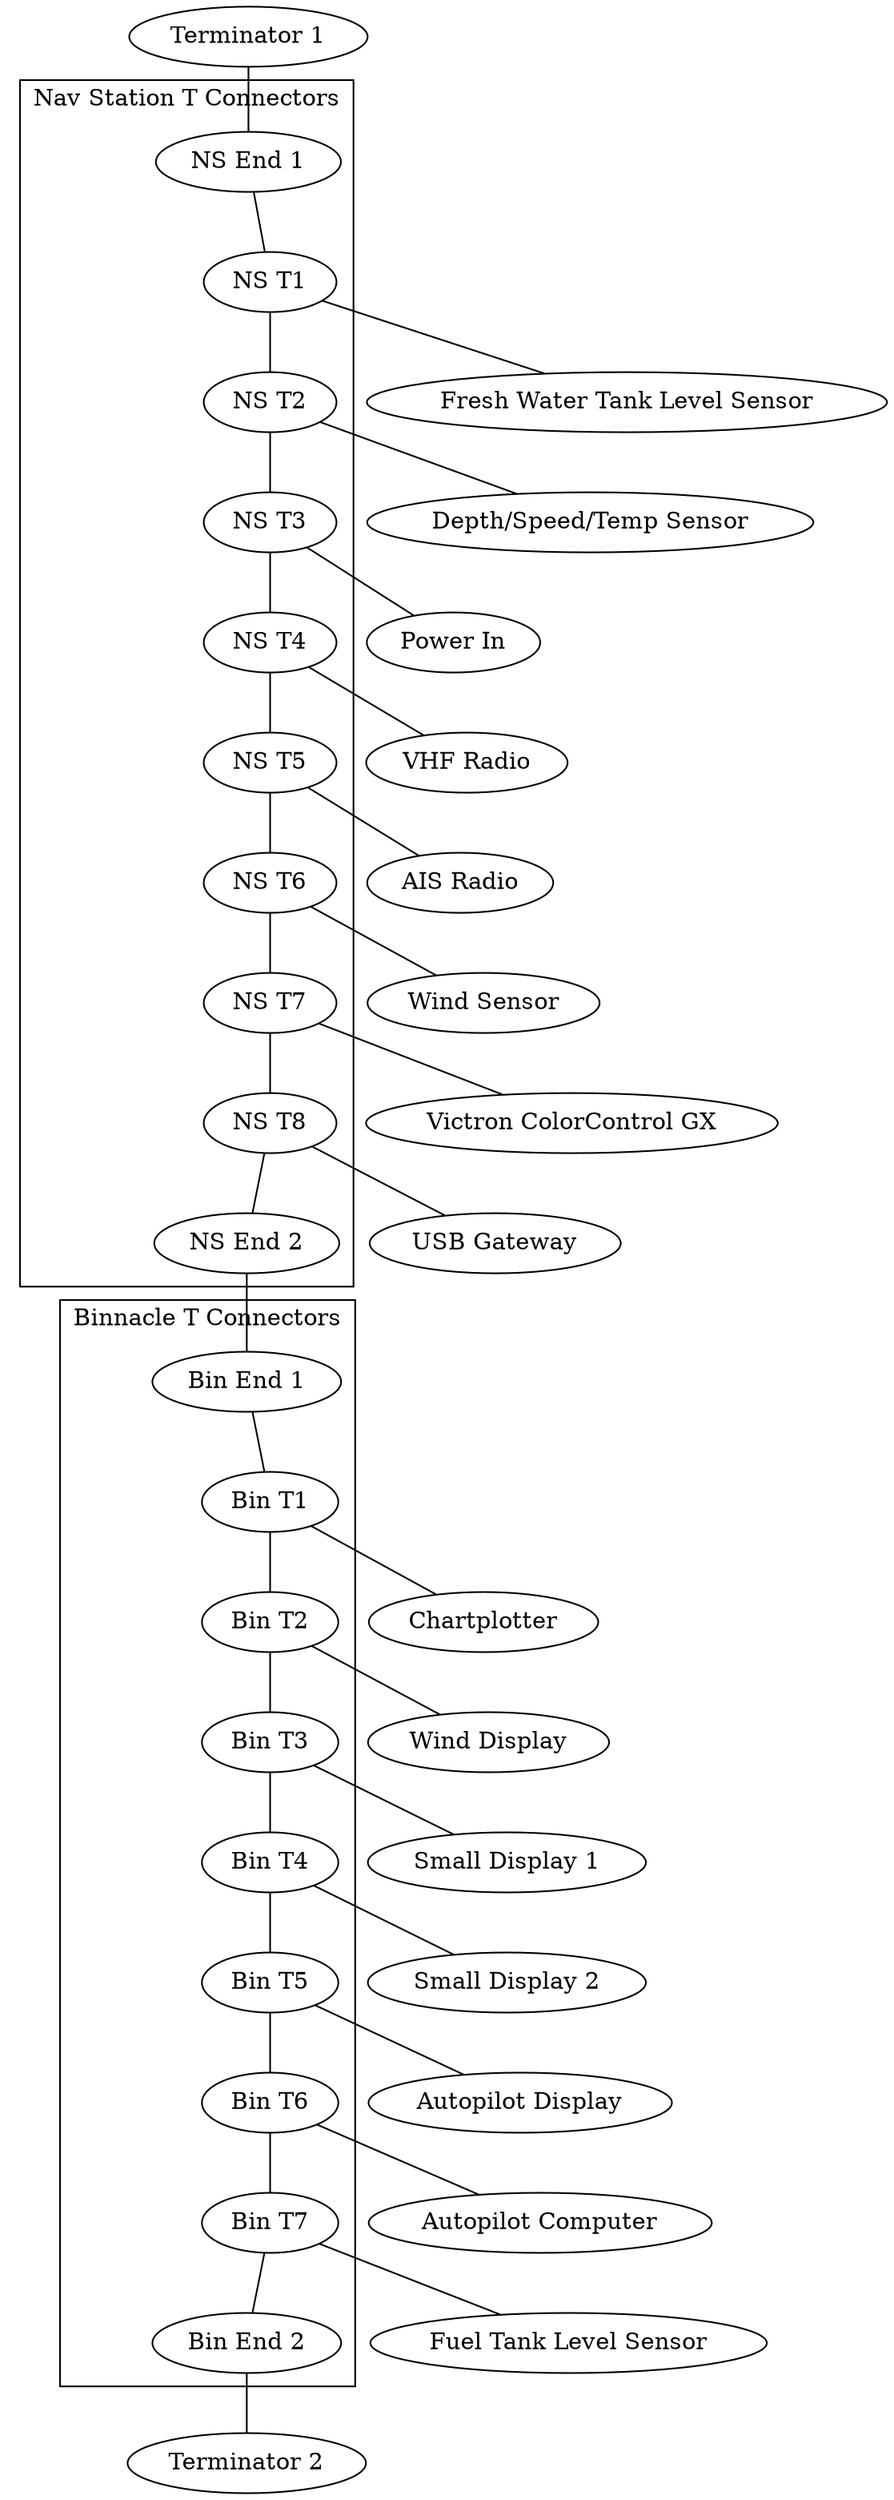 graph NMEA2000 {
    subgraph cluster_nav_station_t_connectors {
        label="Nav Station T Connectors"
        "NS End 1" -- "NS T1" -- "NS T2" -- "NS T3"-- "NS T4" -- "NS T5" -- "NS T6" -- "NS T7" -- "NS T8" -- "NS End 2";
    }
    subgraph cluster_binnacle_t_connectors {
        label="Binnacle T Connectors"
        "Bin End 1" -- "Bin T1" -- "Bin T2" -- "Bin T3" -- "Bin T4" -- "Bin T5" -- "Bin T6" -- "Bin T7" -- "Bin End 2";
    }
    "Terminator 1" -- "NS End 1";
    "NS T1" -- "Fresh Water Tank Level Sensor";
    "NS T2" -- "Depth/Speed/Temp Sensor";
    "NS T3" -- "Power In";
    "NS T4" -- "VHF Radio";
    "NS T5" -- "AIS Radio";
    "NS T6" -- "Wind Sensor";
    "NS T7" -- "Victron ColorControl GX";
    "NS T8" -- "USB Gateway";
    "NS End 2" -- "Bin End 1";
    "Bin T1" -- "Chartplotter";
    "Bin T2" -- "Wind Display";
    "Bin T3" -- "Small Display 1";
    "Bin T4" -- "Small Display 2";
    "Bin T5" -- "Autopilot Display";
    "Bin T6" -- "Autopilot Computer";
    "Bin T7" -- "Fuel Tank Level Sensor";
    "Bin End 2" -- "Terminator 2";
}